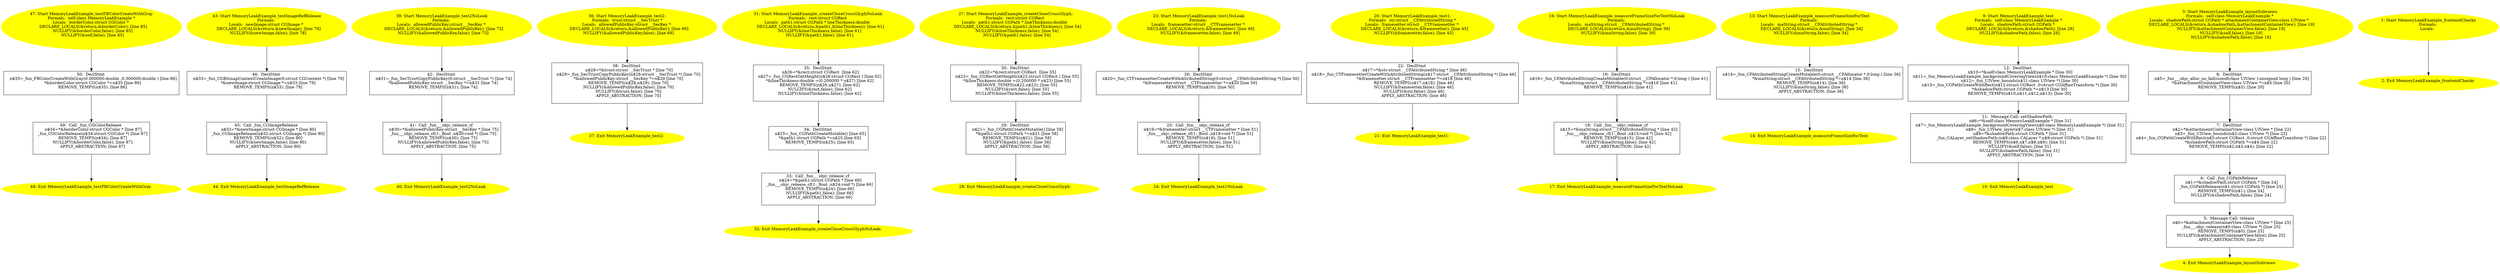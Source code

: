 digraph iCFG {
50 [label="50:  DeclStmt \n   n$35=_fun_FBColorCreateWithGray(0.000000:double ,0.300000:double ) [line 86]\n  *&borderColor:struct CGColor *=n$35 [line 86]\n  REMOVE_TEMPS(n$35); [line 86]\n " shape="box"]
	

	 50 -> 49 ;
49 [label="49:  Call _fun_CGColorRelease \n   n$34=*&borderColor:struct CGColor * [line 87]\n  _fun_CGColorRelease(n$34:struct CGColor *) [line 87]\n  REMOVE_TEMPS(n$34); [line 87]\n  NULLIFY(&borderColor,false); [line 87]\n  APPLY_ABSTRACTION; [line 87]\n " shape="box"]
	

	 49 -> 48 ;
48 [label="48: Exit MemoryLeakExample_testFBColorCreateWithGray \n  " color=yellow style=filled]
	

47 [label="47: Start MemoryLeakExample_testFBColorCreateWithGray\nFormals:  self:class MemoryLeakExample *\nLocals:  borderColor:struct CGColor * \n   DECLARE_LOCALS(&return,&borderColor); [line 85]\n  NULLIFY(&borderColor,false); [line 85]\n  NULLIFY(&self,false); [line 85]\n " color=yellow style=filled]
	

	 47 -> 50 ;
46 [label="46:  DeclStmt \n   n$33=_fun_CGBitmapContextCreateImage(0:struct CGContext *) [line 79]\n  *&newImage:struct CGImage *=n$33 [line 79]\n  REMOVE_TEMPS(n$33); [line 79]\n " shape="box"]
	

	 46 -> 45 ;
45 [label="45:  Call _fun_CGImageRelease \n   n$32=*&newImage:struct CGImage * [line 80]\n  _fun_CGImageRelease(n$32:struct CGImage *) [line 80]\n  REMOVE_TEMPS(n$32); [line 80]\n  NULLIFY(&newImage,false); [line 80]\n  APPLY_ABSTRACTION; [line 80]\n " shape="box"]
	

	 45 -> 44 ;
44 [label="44: Exit MemoryLeakExample_testImageRefRelease \n  " color=yellow style=filled]
	

43 [label="43: Start MemoryLeakExample_testImageRefRelease\nFormals: \nLocals:  newImage:struct CGImage * \n   DECLARE_LOCALS(&return,&newImage); [line 78]\n  NULLIFY(&newImage,false); [line 78]\n " color=yellow style=filled]
	

	 43 -> 46 ;
42 [label="42:  DeclStmt \n   n$31=_fun_SecTrustCopyPublicKey(0:struct __SecTrust *) [line 74]\n  *&allowedPublicKey:struct __SecKey *=n$31 [line 74]\n  REMOVE_TEMPS(n$31); [line 74]\n " shape="box"]
	

	 42 -> 41 ;
41 [label="41:  Call _fun___objc_release_cf \n   n$30=*&allowedPublicKey:struct __SecKey * [line 75]\n  _fun___objc_release_cf(1:_Bool ,n$30:void *) [line 75]\n  REMOVE_TEMPS(n$30); [line 75]\n  NULLIFY(&allowedPublicKey,false); [line 75]\n  APPLY_ABSTRACTION; [line 75]\n " shape="box"]
	

	 41 -> 40 ;
40 [label="40: Exit MemoryLeakExample_test2NoLeak \n  " color=yellow style=filled]
	

39 [label="39: Start MemoryLeakExample_test2NoLeak\nFormals: \nLocals:  allowedPublicKey:struct __SecKey * \n   DECLARE_LOCALS(&return,&allowedPublicKey); [line 73]\n  NULLIFY(&allowedPublicKey,false); [line 73]\n " color=yellow style=filled]
	

	 39 -> 42 ;
38 [label="38:  DeclStmt \n   n$28=*&trust:struct __SecTrust * [line 70]\n  n$29=_fun_SecTrustCopyPublicKey(n$28:struct __SecTrust *) [line 70]\n  *&allowedPublicKey:struct __SecKey *=n$29 [line 70]\n  REMOVE_TEMPS(n$28,n$29); [line 70]\n  NULLIFY(&allowedPublicKey,false); [line 70]\n  NULLIFY(&trust,false); [line 70]\n  APPLY_ABSTRACTION; [line 70]\n " shape="box"]
	

	 38 -> 37 ;
37 [label="37: Exit MemoryLeakExample_test2: \n  " color=yellow style=filled]
	

36 [label="36: Start MemoryLeakExample_test2:\nFormals:  trust:struct __SecTrust *\nLocals:  allowedPublicKey:struct __SecKey * \n   DECLARE_LOCALS(&return,&allowedPublicKey); [line 69]\n  NULLIFY(&allowedPublicKey,false); [line 69]\n " color=yellow style=filled]
	

	 36 -> 38 ;
35 [label="35:  DeclStmt \n   n$26=*&rect:struct CGRect  [line 62]\n  n$27=_fun_CGRectGetHeight(n$26:struct CGRect ) [line 62]\n  *&lineThickness:double =(0.200000 * n$27) [line 62]\n  REMOVE_TEMPS(n$26,n$27); [line 62]\n  NULLIFY(&rect,false); [line 62]\n  NULLIFY(&lineThickness,false); [line 62]\n " shape="box"]
	

	 35 -> 34 ;
34 [label="34:  DeclStmt \n   n$25=_fun_CGPathCreateMutable() [line 65]\n  *&path1:struct CGPath *=n$25 [line 65]\n  REMOVE_TEMPS(n$25); [line 65]\n " shape="box"]
	

	 34 -> 33 ;
33 [label="33:  Call _fun___objc_release_cf \n   n$24=*&path1:struct CGPath * [line 66]\n  _fun___objc_release_cf(1:_Bool ,n$24:void *) [line 66]\n  REMOVE_TEMPS(n$24); [line 66]\n  NULLIFY(&path1,false); [line 66]\n  APPLY_ABSTRACTION; [line 66]\n " shape="box"]
	

	 33 -> 32 ;
32 [label="32: Exit MemoryLeakExample_createCloseCrossGlyphNoLeak: \n  " color=yellow style=filled]
	

31 [label="31: Start MemoryLeakExample_createCloseCrossGlyphNoLeak:\nFormals:  rect:struct CGRect \nLocals:  path1:struct CGPath * lineThickness:double  \n   DECLARE_LOCALS(&return,&path1,&lineThickness); [line 61]\n  NULLIFY(&lineThickness,false); [line 61]\n  NULLIFY(&path1,false); [line 61]\n " color=yellow style=filled]
	

	 31 -> 35 ;
30 [label="30:  DeclStmt \n   n$22=*&rect:struct CGRect  [line 55]\n  n$23=_fun_CGRectGetHeight(n$22:struct CGRect ) [line 55]\n  *&lineThickness:double =(0.200000 * n$23) [line 55]\n  REMOVE_TEMPS(n$22,n$23); [line 55]\n  NULLIFY(&rect,false); [line 55]\n  NULLIFY(&lineThickness,false); [line 55]\n " shape="box"]
	

	 30 -> 29 ;
29 [label="29:  DeclStmt \n   n$21=_fun_CGPathCreateMutable() [line 58]\n  *&path1:struct CGPath *=n$21 [line 58]\n  REMOVE_TEMPS(n$21); [line 58]\n  NULLIFY(&path1,false); [line 58]\n  APPLY_ABSTRACTION; [line 58]\n " shape="box"]
	

	 29 -> 28 ;
28 [label="28: Exit MemoryLeakExample_createCloseCrossGlyph: \n  " color=yellow style=filled]
	

27 [label="27: Start MemoryLeakExample_createCloseCrossGlyph:\nFormals:  rect:struct CGRect \nLocals:  path1:struct CGPath * lineThickness:double  \n   DECLARE_LOCALS(&return,&path1,&lineThickness); [line 54]\n  NULLIFY(&lineThickness,false); [line 54]\n  NULLIFY(&path1,false); [line 54]\n " color=yellow style=filled]
	

	 27 -> 30 ;
26 [label="26:  DeclStmt \n   n$20=_fun_CTFramesetterCreateWithAttributedString(0:struct __CFAttributedString *) [line 50]\n  *&framesetter:struct __CTFramesetter *=n$20 [line 50]\n  REMOVE_TEMPS(n$20); [line 50]\n " shape="box"]
	

	 26 -> 25 ;
25 [label="25:  Call _fun___objc_release_cf \n   n$19=*&framesetter:struct __CTFramesetter * [line 51]\n  _fun___objc_release_cf(1:_Bool ,n$19:void *) [line 51]\n  REMOVE_TEMPS(n$19); [line 51]\n  NULLIFY(&framesetter,false); [line 51]\n  APPLY_ABSTRACTION; [line 51]\n " shape="box"]
	

	 25 -> 24 ;
24 [label="24: Exit MemoryLeakExample_test1NoLeak \n  " color=yellow style=filled]
	

23 [label="23: Start MemoryLeakExample_test1NoLeak\nFormals: \nLocals:  framesetter:struct __CTFramesetter * \n   DECLARE_LOCALS(&return,&framesetter); [line 49]\n  NULLIFY(&framesetter,false); [line 49]\n " color=yellow style=filled]
	

	 23 -> 26 ;
22 [label="22:  DeclStmt \n   n$17=*&str:struct __CFAttributedString * [line 46]\n  n$18=_fun_CTFramesetterCreateWithAttributedString(n$17:struct __CFAttributedString *) [line 46]\n  *&framesetter:struct __CTFramesetter *=n$18 [line 46]\n  REMOVE_TEMPS(n$17,n$18); [line 46]\n  NULLIFY(&framesetter,false); [line 46]\n  NULLIFY(&str,false); [line 46]\n  APPLY_ABSTRACTION; [line 46]\n " shape="box"]
	

	 22 -> 21 ;
21 [label="21: Exit MemoryLeakExample_test1: \n  " color=yellow style=filled]
	

20 [label="20: Start MemoryLeakExample_test1:\nFormals:  str:struct __CFAttributedString *\nLocals:  framesetter:struct __CTFramesetter * \n   DECLARE_LOCALS(&return,&framesetter); [line 45]\n  NULLIFY(&framesetter,false); [line 45]\n " color=yellow style=filled]
	

	 20 -> 22 ;
19 [label="19:  DeclStmt \n   n$16=_fun_CFAttributedStringCreateMutable(0:struct __CFAllocator *,0:long ) [line 41]\n  *&maString:struct __CFAttributedString *=n$16 [line 41]\n  REMOVE_TEMPS(n$16); [line 41]\n " shape="box"]
	

	 19 -> 18 ;
18 [label="18:  Call _fun___objc_release_cf \n   n$15=*&maString:struct __CFAttributedString * [line 42]\n  _fun___objc_release_cf(1:_Bool ,n$15:void *) [line 42]\n  REMOVE_TEMPS(n$15); [line 42]\n  NULLIFY(&maString,false); [line 42]\n  APPLY_ABSTRACTION; [line 42]\n " shape="box"]
	

	 18 -> 17 ;
17 [label="17: Exit MemoryLeakExample_measureFrameSizeForTextNoLeak \n  " color=yellow style=filled]
	

16 [label="16: Start MemoryLeakExample_measureFrameSizeForTextNoLeak\nFormals: \nLocals:  maString:struct __CFAttributedString * \n   DECLARE_LOCALS(&return,&maString); [line 39]\n  NULLIFY(&maString,false); [line 39]\n " color=yellow style=filled]
	

	 16 -> 19 ;
15 [label="15:  DeclStmt \n   n$14=_fun_CFAttributedStringCreateMutable(0:struct __CFAllocator *,0:long ) [line 36]\n  *&maString:struct __CFAttributedString *=n$14 [line 36]\n  REMOVE_TEMPS(n$14); [line 36]\n  NULLIFY(&maString,false); [line 36]\n  APPLY_ABSTRACTION; [line 36]\n " shape="box"]
	

	 15 -> 14 ;
14 [label="14: Exit MemoryLeakExample_measureFrameSizeForText \n  " color=yellow style=filled]
	

13 [label="13: Start MemoryLeakExample_measureFrameSizeForText\nFormals: \nLocals:  maString:struct __CFAttributedString * \n   DECLARE_LOCALS(&return,&maString); [line 34]\n  NULLIFY(&maString,false); [line 34]\n " color=yellow style=filled]
	

	 13 -> 15 ;
12 [label="12:  DeclStmt \n   n$10=*&self:class MemoryLeakExample * [line 30]\n  n$11=_fun_MemoryLeakExample_backgroundCoveringView(n$10:class MemoryLeakExample *) [line 30]\n  n$12=_fun_UIView_bounds(n$11:class UIView *) [line 30]\n  n$13=_fun_CGPathCreateWithRect(n$12:struct CGRect ,0:struct CGAffineTransform *) [line 30]\n  *&shadowPath:struct CGPath *=n$13 [line 30]\n  REMOVE_TEMPS(n$10,n$11,n$12,n$13); [line 30]\n " shape="box"]
	

	 12 -> 11 ;
11 [label="11:  Message Call: setShadowPath: \n   n$6=*&self:class MemoryLeakExample * [line 31]\n  n$7=_fun_MemoryLeakExample_backgroundCoveringView(n$6:class MemoryLeakExample *) [line 31]\n  n$8=_fun_UIView_layer(n$7:class UIView *) [line 31]\n  n$9=*&shadowPath:struct CGPath * [line 31]\n  _fun_CALayer_setShadowPath:(n$8:class CALayer *,n$9:struct CGPath *) [line 31]\n  REMOVE_TEMPS(n$6,n$7,n$8,n$9); [line 31]\n  NULLIFY(&self,false); [line 31]\n  NULLIFY(&shadowPath,false); [line 31]\n  APPLY_ABSTRACTION; [line 31]\n " shape="box"]
	

	 11 -> 10 ;
10 [label="10: Exit MemoryLeakExample_test \n  " color=yellow style=filled]
	

9 [label="9: Start MemoryLeakExample_test\nFormals:  self:class MemoryLeakExample *\nLocals:  shadowPath:struct CGPath * \n   DECLARE_LOCALS(&return,&shadowPath); [line 28]\n  NULLIFY(&shadowPath,false); [line 28]\n " color=yellow style=filled]
	

	 9 -> 12 ;
8 [label="8:  DeclStmt \n   n$5=_fun___objc_alloc_no_fail(sizeof(class UIView ):unsigned long ) [line 20]\n  *&attachmentContainerView:class UIView *=n$5 [line 20]\n  REMOVE_TEMPS(n$5); [line 20]\n " shape="box"]
	

	 8 -> 7 ;
7 [label="7:  DeclStmt \n   n$2=*&attachmentContainerView:class UIView * [line 22]\n  n$3=_fun_UIView_bounds(n$2:class UIView *) [line 22]\n  n$4=_fun_CGPathCreateWithRect(n$3:struct CGRect ,0:struct CGAffineTransform *) [line 22]\n  *&shadowPath:struct CGPath *=n$4 [line 22]\n  REMOVE_TEMPS(n$2,n$3,n$4); [line 22]\n " shape="box"]
	

	 7 -> 6 ;
6 [label="6:  Call _fun_CGPathRelease \n   n$1=*&shadowPath:struct CGPath * [line 24]\n  _fun_CGPathRelease(n$1:struct CGPath *) [line 24]\n  REMOVE_TEMPS(n$1); [line 24]\n  NULLIFY(&shadowPath,false); [line 24]\n " shape="box"]
	

	 6 -> 5 ;
5 [label="5:  Message Call: release \n   n$0=*&attachmentContainerView:class UIView * [line 25]\n  _fun___objc_release(n$0:class UIView *) [line 25]\n  REMOVE_TEMPS(n$0); [line 25]\n  NULLIFY(&attachmentContainerView,false); [line 25]\n  APPLY_ABSTRACTION; [line 25]\n " shape="box"]
	

	 5 -> 4 ;
4 [label="4: Exit MemoryLeakExample_layoutSubviews \n  " color=yellow style=filled]
	

3 [label="3: Start MemoryLeakExample_layoutSubviews\nFormals:  self:class MemoryLeakExample *\nLocals:  shadowPath:struct CGPath * attachmentContainerView:class UIView * \n   DECLARE_LOCALS(&return,&shadowPath,&attachmentContainerView); [line 19]\n  NULLIFY(&attachmentContainerView,false); [line 19]\n  NULLIFY(&self,false); [line 19]\n  NULLIFY(&shadowPath,false); [line 19]\n " color=yellow style=filled]
	

	 3 -> 8 ;
2 [label="2: Exit MemoryLeakExample_frontendChecks \n  " color=yellow style=filled]
	

1 [label="1: Start MemoryLeakExample_frontendChecks\nFormals: \nLocals:  \n  " color=yellow style=filled]
	

	 1 -> 2 ;
}
